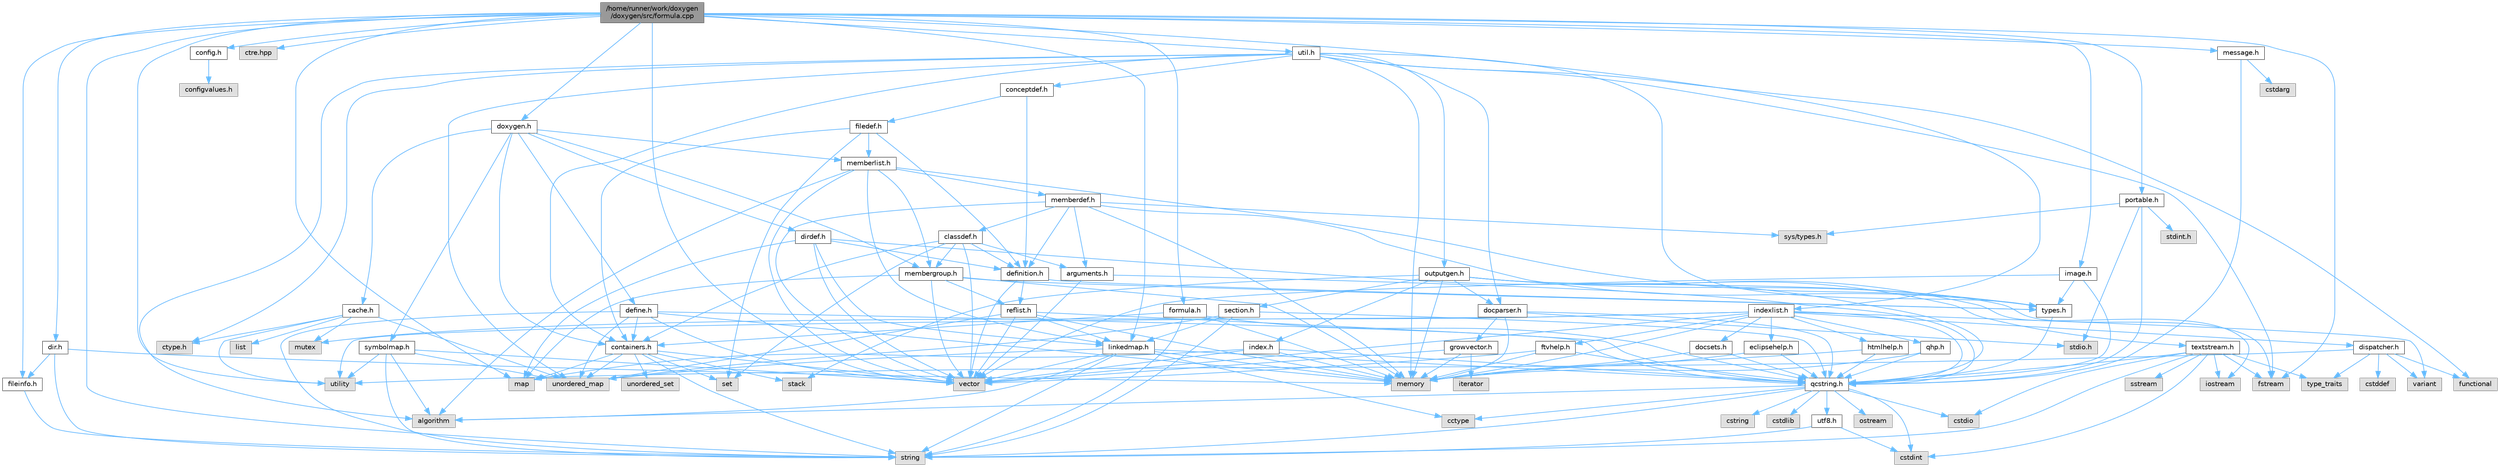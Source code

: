 digraph "/home/runner/work/doxygen/doxygen/src/formula.cpp"
{
 // INTERACTIVE_SVG=YES
 // LATEX_PDF_SIZE
  bgcolor="transparent";
  edge [fontname=Helvetica,fontsize=10,labelfontname=Helvetica,labelfontsize=10];
  node [fontname=Helvetica,fontsize=10,shape=box,height=0.2,width=0.4];
  Node1 [label="/home/runner/work/doxygen\l/doxygen/src/formula.cpp",height=0.2,width=0.4,color="gray40", fillcolor="grey60", style="filled", fontcolor="black",tooltip=" "];
  Node1 -> Node2 [color="steelblue1",style="solid"];
  Node2 [label="map",height=0.2,width=0.4,color="grey60", fillcolor="#E0E0E0", style="filled",tooltip=" "];
  Node1 -> Node3 [color="steelblue1",style="solid"];
  Node3 [label="vector",height=0.2,width=0.4,color="grey60", fillcolor="#E0E0E0", style="filled",tooltip=" "];
  Node1 -> Node4 [color="steelblue1",style="solid"];
  Node4 [label="string",height=0.2,width=0.4,color="grey60", fillcolor="#E0E0E0", style="filled",tooltip=" "];
  Node1 -> Node5 [color="steelblue1",style="solid"];
  Node5 [label="utility",height=0.2,width=0.4,color="grey60", fillcolor="#E0E0E0", style="filled",tooltip=" "];
  Node1 -> Node6 [color="steelblue1",style="solid"];
  Node6 [label="fstream",height=0.2,width=0.4,color="grey60", fillcolor="#E0E0E0", style="filled",tooltip=" "];
  Node1 -> Node7 [color="steelblue1",style="solid"];
  Node7 [label="ctre.hpp",height=0.2,width=0.4,color="grey60", fillcolor="#E0E0E0", style="filled",tooltip=" "];
  Node1 -> Node8 [color="steelblue1",style="solid"];
  Node8 [label="doxygen.h",height=0.2,width=0.4,color="grey40", fillcolor="white", style="filled",URL="$d1/da1/doxygen_8h.html",tooltip=" "];
  Node8 -> Node9 [color="steelblue1",style="solid"];
  Node9 [label="containers.h",height=0.2,width=0.4,color="grey40", fillcolor="white", style="filled",URL="$d5/d75/containers_8h.html",tooltip=" "];
  Node9 -> Node3 [color="steelblue1",style="solid"];
  Node9 -> Node4 [color="steelblue1",style="solid"];
  Node9 -> Node10 [color="steelblue1",style="solid"];
  Node10 [label="set",height=0.2,width=0.4,color="grey60", fillcolor="#E0E0E0", style="filled",tooltip=" "];
  Node9 -> Node2 [color="steelblue1",style="solid"];
  Node9 -> Node11 [color="steelblue1",style="solid"];
  Node11 [label="unordered_set",height=0.2,width=0.4,color="grey60", fillcolor="#E0E0E0", style="filled",tooltip=" "];
  Node9 -> Node12 [color="steelblue1",style="solid"];
  Node12 [label="unordered_map",height=0.2,width=0.4,color="grey60", fillcolor="#E0E0E0", style="filled",tooltip=" "];
  Node9 -> Node13 [color="steelblue1",style="solid"];
  Node13 [label="stack",height=0.2,width=0.4,color="grey60", fillcolor="#E0E0E0", style="filled",tooltip=" "];
  Node8 -> Node14 [color="steelblue1",style="solid"];
  Node14 [label="membergroup.h",height=0.2,width=0.4,color="grey40", fillcolor="white", style="filled",URL="$d9/d11/membergroup_8h.html",tooltip=" "];
  Node14 -> Node3 [color="steelblue1",style="solid"];
  Node14 -> Node2 [color="steelblue1",style="solid"];
  Node14 -> Node15 [color="steelblue1",style="solid"];
  Node15 [label="memory",height=0.2,width=0.4,color="grey60", fillcolor="#E0E0E0", style="filled",tooltip=" "];
  Node14 -> Node16 [color="steelblue1",style="solid"];
  Node16 [label="types.h",height=0.2,width=0.4,color="grey40", fillcolor="white", style="filled",URL="$d9/d49/types_8h.html",tooltip="This file contains a number of basic enums and types."];
  Node16 -> Node17 [color="steelblue1",style="solid"];
  Node17 [label="qcstring.h",height=0.2,width=0.4,color="grey40", fillcolor="white", style="filled",URL="$d7/d5c/qcstring_8h.html",tooltip=" "];
  Node17 -> Node4 [color="steelblue1",style="solid"];
  Node17 -> Node18 [color="steelblue1",style="solid"];
  Node18 [label="algorithm",height=0.2,width=0.4,color="grey60", fillcolor="#E0E0E0", style="filled",tooltip=" "];
  Node17 -> Node19 [color="steelblue1",style="solid"];
  Node19 [label="cctype",height=0.2,width=0.4,color="grey60", fillcolor="#E0E0E0", style="filled",tooltip=" "];
  Node17 -> Node20 [color="steelblue1",style="solid"];
  Node20 [label="cstring",height=0.2,width=0.4,color="grey60", fillcolor="#E0E0E0", style="filled",tooltip=" "];
  Node17 -> Node21 [color="steelblue1",style="solid"];
  Node21 [label="cstdio",height=0.2,width=0.4,color="grey60", fillcolor="#E0E0E0", style="filled",tooltip=" "];
  Node17 -> Node22 [color="steelblue1",style="solid"];
  Node22 [label="cstdlib",height=0.2,width=0.4,color="grey60", fillcolor="#E0E0E0", style="filled",tooltip=" "];
  Node17 -> Node23 [color="steelblue1",style="solid"];
  Node23 [label="cstdint",height=0.2,width=0.4,color="grey60", fillcolor="#E0E0E0", style="filled",tooltip=" "];
  Node17 -> Node24 [color="steelblue1",style="solid"];
  Node24 [label="ostream",height=0.2,width=0.4,color="grey60", fillcolor="#E0E0E0", style="filled",tooltip=" "];
  Node17 -> Node25 [color="steelblue1",style="solid"];
  Node25 [label="utf8.h",height=0.2,width=0.4,color="grey40", fillcolor="white", style="filled",URL="$db/d7c/utf8_8h.html",tooltip="Various UTF8 related helper functions."];
  Node25 -> Node23 [color="steelblue1",style="solid"];
  Node25 -> Node4 [color="steelblue1",style="solid"];
  Node14 -> Node26 [color="steelblue1",style="solid"];
  Node26 [label="reflist.h",height=0.2,width=0.4,color="grey40", fillcolor="white", style="filled",URL="$d1/d02/reflist_8h.html",tooltip=" "];
  Node26 -> Node3 [color="steelblue1",style="solid"];
  Node26 -> Node12 [color="steelblue1",style="solid"];
  Node26 -> Node15 [color="steelblue1",style="solid"];
  Node26 -> Node17 [color="steelblue1",style="solid"];
  Node26 -> Node27 [color="steelblue1",style="solid"];
  Node27 [label="linkedmap.h",height=0.2,width=0.4,color="grey40", fillcolor="white", style="filled",URL="$da/de1/linkedmap_8h.html",tooltip=" "];
  Node27 -> Node12 [color="steelblue1",style="solid"];
  Node27 -> Node3 [color="steelblue1",style="solid"];
  Node27 -> Node15 [color="steelblue1",style="solid"];
  Node27 -> Node4 [color="steelblue1",style="solid"];
  Node27 -> Node18 [color="steelblue1",style="solid"];
  Node27 -> Node19 [color="steelblue1",style="solid"];
  Node27 -> Node17 [color="steelblue1",style="solid"];
  Node8 -> Node28 [color="steelblue1",style="solid"];
  Node28 [label="dirdef.h",height=0.2,width=0.4,color="grey40", fillcolor="white", style="filled",URL="$d6/d15/dirdef_8h.html",tooltip=" "];
  Node28 -> Node3 [color="steelblue1",style="solid"];
  Node28 -> Node2 [color="steelblue1",style="solid"];
  Node28 -> Node17 [color="steelblue1",style="solid"];
  Node28 -> Node27 [color="steelblue1",style="solid"];
  Node28 -> Node29 [color="steelblue1",style="solid"];
  Node29 [label="definition.h",height=0.2,width=0.4,color="grey40", fillcolor="white", style="filled",URL="$df/da1/definition_8h.html",tooltip=" "];
  Node29 -> Node3 [color="steelblue1",style="solid"];
  Node29 -> Node16 [color="steelblue1",style="solid"];
  Node29 -> Node26 [color="steelblue1",style="solid"];
  Node8 -> Node30 [color="steelblue1",style="solid"];
  Node30 [label="memberlist.h",height=0.2,width=0.4,color="grey40", fillcolor="white", style="filled",URL="$dd/d78/memberlist_8h.html",tooltip=" "];
  Node30 -> Node3 [color="steelblue1",style="solid"];
  Node30 -> Node18 [color="steelblue1",style="solid"];
  Node30 -> Node31 [color="steelblue1",style="solid"];
  Node31 [label="memberdef.h",height=0.2,width=0.4,color="grey40", fillcolor="white", style="filled",URL="$d4/d46/memberdef_8h.html",tooltip=" "];
  Node31 -> Node3 [color="steelblue1",style="solid"];
  Node31 -> Node15 [color="steelblue1",style="solid"];
  Node31 -> Node32 [color="steelblue1",style="solid"];
  Node32 [label="sys/types.h",height=0.2,width=0.4,color="grey60", fillcolor="#E0E0E0", style="filled",tooltip=" "];
  Node31 -> Node16 [color="steelblue1",style="solid"];
  Node31 -> Node29 [color="steelblue1",style="solid"];
  Node31 -> Node33 [color="steelblue1",style="solid"];
  Node33 [label="arguments.h",height=0.2,width=0.4,color="grey40", fillcolor="white", style="filled",URL="$df/d9b/arguments_8h.html",tooltip=" "];
  Node33 -> Node3 [color="steelblue1",style="solid"];
  Node33 -> Node17 [color="steelblue1",style="solid"];
  Node31 -> Node34 [color="steelblue1",style="solid"];
  Node34 [label="classdef.h",height=0.2,width=0.4,color="grey40", fillcolor="white", style="filled",URL="$d1/da6/classdef_8h.html",tooltip=" "];
  Node34 -> Node3 [color="steelblue1",style="solid"];
  Node34 -> Node10 [color="steelblue1",style="solid"];
  Node34 -> Node9 [color="steelblue1",style="solid"];
  Node34 -> Node29 [color="steelblue1",style="solid"];
  Node34 -> Node33 [color="steelblue1",style="solid"];
  Node34 -> Node14 [color="steelblue1",style="solid"];
  Node30 -> Node27 [color="steelblue1",style="solid"];
  Node30 -> Node16 [color="steelblue1",style="solid"];
  Node30 -> Node14 [color="steelblue1",style="solid"];
  Node8 -> Node35 [color="steelblue1",style="solid"];
  Node35 [label="define.h",height=0.2,width=0.4,color="grey40", fillcolor="white", style="filled",URL="$df/d67/define_8h.html",tooltip=" "];
  Node35 -> Node3 [color="steelblue1",style="solid"];
  Node35 -> Node15 [color="steelblue1",style="solid"];
  Node35 -> Node4 [color="steelblue1",style="solid"];
  Node35 -> Node12 [color="steelblue1",style="solid"];
  Node35 -> Node17 [color="steelblue1",style="solid"];
  Node35 -> Node9 [color="steelblue1",style="solid"];
  Node8 -> Node36 [color="steelblue1",style="solid"];
  Node36 [label="cache.h",height=0.2,width=0.4,color="grey40", fillcolor="white", style="filled",URL="$d3/d26/cache_8h.html",tooltip=" "];
  Node36 -> Node37 [color="steelblue1",style="solid"];
  Node37 [label="list",height=0.2,width=0.4,color="grey60", fillcolor="#E0E0E0", style="filled",tooltip=" "];
  Node36 -> Node12 [color="steelblue1",style="solid"];
  Node36 -> Node38 [color="steelblue1",style="solid"];
  Node38 [label="mutex",height=0.2,width=0.4,color="grey60", fillcolor="#E0E0E0", style="filled",tooltip=" "];
  Node36 -> Node5 [color="steelblue1",style="solid"];
  Node36 -> Node39 [color="steelblue1",style="solid"];
  Node39 [label="ctype.h",height=0.2,width=0.4,color="grey60", fillcolor="#E0E0E0", style="filled",tooltip=" "];
  Node8 -> Node40 [color="steelblue1",style="solid"];
  Node40 [label="symbolmap.h",height=0.2,width=0.4,color="grey40", fillcolor="white", style="filled",URL="$d7/ddd/symbolmap_8h.html",tooltip=" "];
  Node40 -> Node18 [color="steelblue1",style="solid"];
  Node40 -> Node12 [color="steelblue1",style="solid"];
  Node40 -> Node3 [color="steelblue1",style="solid"];
  Node40 -> Node4 [color="steelblue1",style="solid"];
  Node40 -> Node5 [color="steelblue1",style="solid"];
  Node1 -> Node41 [color="steelblue1",style="solid"];
  Node41 [label="indexlist.h",height=0.2,width=0.4,color="grey40", fillcolor="white", style="filled",URL="$d5/d61/indexlist_8h.html",tooltip=" "];
  Node41 -> Node5 [color="steelblue1",style="solid"];
  Node41 -> Node3 [color="steelblue1",style="solid"];
  Node41 -> Node15 [color="steelblue1",style="solid"];
  Node41 -> Node38 [color="steelblue1",style="solid"];
  Node41 -> Node42 [color="steelblue1",style="solid"];
  Node42 [label="variant",height=0.2,width=0.4,color="grey60", fillcolor="#E0E0E0", style="filled",tooltip=" "];
  Node41 -> Node17 [color="steelblue1",style="solid"];
  Node41 -> Node43 [color="steelblue1",style="solid"];
  Node43 [label="dispatcher.h",height=0.2,width=0.4,color="grey40", fillcolor="white", style="filled",URL="$da/d73/dispatcher_8h.html",tooltip=" "];
  Node43 -> Node44 [color="steelblue1",style="solid"];
  Node44 [label="cstddef",height=0.2,width=0.4,color="grey60", fillcolor="#E0E0E0", style="filled",tooltip=" "];
  Node43 -> Node5 [color="steelblue1",style="solid"];
  Node43 -> Node45 [color="steelblue1",style="solid"];
  Node45 [label="functional",height=0.2,width=0.4,color="grey60", fillcolor="#E0E0E0", style="filled",tooltip=" "];
  Node43 -> Node42 [color="steelblue1",style="solid"];
  Node43 -> Node46 [color="steelblue1",style="solid"];
  Node46 [label="type_traits",height=0.2,width=0.4,color="grey60", fillcolor="#E0E0E0", style="filled",tooltip=" "];
  Node41 -> Node47 [color="steelblue1",style="solid"];
  Node47 [label="docsets.h",height=0.2,width=0.4,color="grey40", fillcolor="white", style="filled",URL="$d1/db2/docsets_8h.html",tooltip=" "];
  Node47 -> Node15 [color="steelblue1",style="solid"];
  Node47 -> Node17 [color="steelblue1",style="solid"];
  Node41 -> Node48 [color="steelblue1",style="solid"];
  Node48 [label="eclipsehelp.h",height=0.2,width=0.4,color="grey40", fillcolor="white", style="filled",URL="$db/d9e/eclipsehelp_8h.html",tooltip=" "];
  Node48 -> Node15 [color="steelblue1",style="solid"];
  Node48 -> Node17 [color="steelblue1",style="solid"];
  Node41 -> Node49 [color="steelblue1",style="solid"];
  Node49 [label="ftvhelp.h",height=0.2,width=0.4,color="grey40", fillcolor="white", style="filled",URL="$d2/d4a/ftvhelp_8h.html",tooltip=" "];
  Node49 -> Node15 [color="steelblue1",style="solid"];
  Node49 -> Node3 [color="steelblue1",style="solid"];
  Node49 -> Node17 [color="steelblue1",style="solid"];
  Node41 -> Node50 [color="steelblue1",style="solid"];
  Node50 [label="htmlhelp.h",height=0.2,width=0.4,color="grey40", fillcolor="white", style="filled",URL="$d8/dc3/htmlhelp_8h.html",tooltip=" "];
  Node50 -> Node15 [color="steelblue1",style="solid"];
  Node50 -> Node17 [color="steelblue1",style="solid"];
  Node41 -> Node51 [color="steelblue1",style="solid"];
  Node51 [label="qhp.h",height=0.2,width=0.4,color="grey40", fillcolor="white", style="filled",URL="$dc/d20/qhp_8h.html",tooltip=" "];
  Node51 -> Node15 [color="steelblue1",style="solid"];
  Node51 -> Node17 [color="steelblue1",style="solid"];
  Node1 -> Node52 [color="steelblue1",style="solid"];
  Node52 [label="formula.h",height=0.2,width=0.4,color="grey40", fillcolor="white", style="filled",URL="$d3/d9a/formula_8h.html",tooltip=" "];
  Node52 -> Node15 [color="steelblue1",style="solid"];
  Node52 -> Node4 [color="steelblue1",style="solid"];
  Node52 -> Node17 [color="steelblue1",style="solid"];
  Node52 -> Node9 [color="steelblue1",style="solid"];
  Node1 -> Node53 [color="steelblue1",style="solid"];
  Node53 [label="message.h",height=0.2,width=0.4,color="grey40", fillcolor="white", style="filled",URL="$d2/d0d/message_8h.html",tooltip=" "];
  Node53 -> Node54 [color="steelblue1",style="solid"];
  Node54 [label="cstdarg",height=0.2,width=0.4,color="grey60", fillcolor="#E0E0E0", style="filled",tooltip=" "];
  Node53 -> Node17 [color="steelblue1",style="solid"];
  Node1 -> Node55 [color="steelblue1",style="solid"];
  Node55 [label="config.h",height=0.2,width=0.4,color="grey40", fillcolor="white", style="filled",URL="$db/d16/config_8h.html",tooltip=" "];
  Node55 -> Node56 [color="steelblue1",style="solid"];
  Node56 [label="configvalues.h",height=0.2,width=0.4,color="grey60", fillcolor="#E0E0E0", style="filled",tooltip=" "];
  Node1 -> Node57 [color="steelblue1",style="solid"];
  Node57 [label="util.h",height=0.2,width=0.4,color="grey40", fillcolor="white", style="filled",URL="$d8/d3c/util_8h.html",tooltip="A bunch of utility functions."];
  Node57 -> Node15 [color="steelblue1",style="solid"];
  Node57 -> Node12 [color="steelblue1",style="solid"];
  Node57 -> Node18 [color="steelblue1",style="solid"];
  Node57 -> Node45 [color="steelblue1",style="solid"];
  Node57 -> Node6 [color="steelblue1",style="solid"];
  Node57 -> Node39 [color="steelblue1",style="solid"];
  Node57 -> Node16 [color="steelblue1",style="solid"];
  Node57 -> Node58 [color="steelblue1",style="solid"];
  Node58 [label="docparser.h",height=0.2,width=0.4,color="grey40", fillcolor="white", style="filled",URL="$de/d9c/docparser_8h.html",tooltip=" "];
  Node58 -> Node59 [color="steelblue1",style="solid"];
  Node59 [label="stdio.h",height=0.2,width=0.4,color="grey60", fillcolor="#E0E0E0", style="filled",tooltip=" "];
  Node58 -> Node15 [color="steelblue1",style="solid"];
  Node58 -> Node17 [color="steelblue1",style="solid"];
  Node58 -> Node60 [color="steelblue1",style="solid"];
  Node60 [label="growvector.h",height=0.2,width=0.4,color="grey40", fillcolor="white", style="filled",URL="$d7/d50/growvector_8h.html",tooltip=" "];
  Node60 -> Node3 [color="steelblue1",style="solid"];
  Node60 -> Node15 [color="steelblue1",style="solid"];
  Node60 -> Node61 [color="steelblue1",style="solid"];
  Node61 [label="iterator",height=0.2,width=0.4,color="grey60", fillcolor="#E0E0E0", style="filled",tooltip=" "];
  Node57 -> Node9 [color="steelblue1",style="solid"];
  Node57 -> Node62 [color="steelblue1",style="solid"];
  Node62 [label="outputgen.h",height=0.2,width=0.4,color="grey40", fillcolor="white", style="filled",URL="$df/d06/outputgen_8h.html",tooltip=" "];
  Node62 -> Node15 [color="steelblue1",style="solid"];
  Node62 -> Node13 [color="steelblue1",style="solid"];
  Node62 -> Node63 [color="steelblue1",style="solid"];
  Node63 [label="iostream",height=0.2,width=0.4,color="grey60", fillcolor="#E0E0E0", style="filled",tooltip=" "];
  Node62 -> Node6 [color="steelblue1",style="solid"];
  Node62 -> Node16 [color="steelblue1",style="solid"];
  Node62 -> Node64 [color="steelblue1",style="solid"];
  Node64 [label="index.h",height=0.2,width=0.4,color="grey40", fillcolor="white", style="filled",URL="$d1/db5/index_8h.html",tooltip=" "];
  Node64 -> Node15 [color="steelblue1",style="solid"];
  Node64 -> Node3 [color="steelblue1",style="solid"];
  Node64 -> Node2 [color="steelblue1",style="solid"];
  Node64 -> Node17 [color="steelblue1",style="solid"];
  Node62 -> Node65 [color="steelblue1",style="solid"];
  Node65 [label="section.h",height=0.2,width=0.4,color="grey40", fillcolor="white", style="filled",URL="$d1/d2a/section_8h.html",tooltip=" "];
  Node65 -> Node4 [color="steelblue1",style="solid"];
  Node65 -> Node12 [color="steelblue1",style="solid"];
  Node65 -> Node17 [color="steelblue1",style="solid"];
  Node65 -> Node27 [color="steelblue1",style="solid"];
  Node62 -> Node66 [color="steelblue1",style="solid"];
  Node66 [label="textstream.h",height=0.2,width=0.4,color="grey40", fillcolor="white", style="filled",URL="$d4/d7d/textstream_8h.html",tooltip=" "];
  Node66 -> Node4 [color="steelblue1",style="solid"];
  Node66 -> Node63 [color="steelblue1",style="solid"];
  Node66 -> Node67 [color="steelblue1",style="solid"];
  Node67 [label="sstream",height=0.2,width=0.4,color="grey60", fillcolor="#E0E0E0", style="filled",tooltip=" "];
  Node66 -> Node23 [color="steelblue1",style="solid"];
  Node66 -> Node21 [color="steelblue1",style="solid"];
  Node66 -> Node6 [color="steelblue1",style="solid"];
  Node66 -> Node46 [color="steelblue1",style="solid"];
  Node66 -> Node17 [color="steelblue1",style="solid"];
  Node62 -> Node58 [color="steelblue1",style="solid"];
  Node57 -> Node68 [color="steelblue1",style="solid"];
  Node68 [label="conceptdef.h",height=0.2,width=0.4,color="grey40", fillcolor="white", style="filled",URL="$da/df1/conceptdef_8h.html",tooltip=" "];
  Node68 -> Node29 [color="steelblue1",style="solid"];
  Node68 -> Node69 [color="steelblue1",style="solid"];
  Node69 [label="filedef.h",height=0.2,width=0.4,color="grey40", fillcolor="white", style="filled",URL="$d4/d3a/filedef_8h.html",tooltip=" "];
  Node69 -> Node10 [color="steelblue1",style="solid"];
  Node69 -> Node29 [color="steelblue1",style="solid"];
  Node69 -> Node30 [color="steelblue1",style="solid"];
  Node69 -> Node9 [color="steelblue1",style="solid"];
  Node1 -> Node70 [color="steelblue1",style="solid"];
  Node70 [label="portable.h",height=0.2,width=0.4,color="grey40", fillcolor="white", style="filled",URL="$d2/de2/portable_8h.html",tooltip="Portable versions of functions that are platform dependent."];
  Node70 -> Node59 [color="steelblue1",style="solid"];
  Node70 -> Node32 [color="steelblue1",style="solid"];
  Node70 -> Node71 [color="steelblue1",style="solid"];
  Node71 [label="stdint.h",height=0.2,width=0.4,color="grey60", fillcolor="#E0E0E0", style="filled",tooltip=" "];
  Node70 -> Node17 [color="steelblue1",style="solid"];
  Node1 -> Node72 [color="steelblue1",style="solid"];
  Node72 [label="image.h",height=0.2,width=0.4,color="grey40", fillcolor="white", style="filled",URL="$d5/db2/image_8h.html",tooltip=" "];
  Node72 -> Node3 [color="steelblue1",style="solid"];
  Node72 -> Node16 [color="steelblue1",style="solid"];
  Node72 -> Node17 [color="steelblue1",style="solid"];
  Node1 -> Node73 [color="steelblue1",style="solid"];
  Node73 [label="fileinfo.h",height=0.2,width=0.4,color="grey40", fillcolor="white", style="filled",URL="$df/d45/fileinfo_8h.html",tooltip=" "];
  Node73 -> Node4 [color="steelblue1",style="solid"];
  Node1 -> Node74 [color="steelblue1",style="solid"];
  Node74 [label="dir.h",height=0.2,width=0.4,color="grey40", fillcolor="white", style="filled",URL="$df/d9c/dir_8h.html",tooltip=" "];
  Node74 -> Node4 [color="steelblue1",style="solid"];
  Node74 -> Node15 [color="steelblue1",style="solid"];
  Node74 -> Node73 [color="steelblue1",style="solid"];
  Node1 -> Node27 [color="steelblue1",style="solid"];
}
